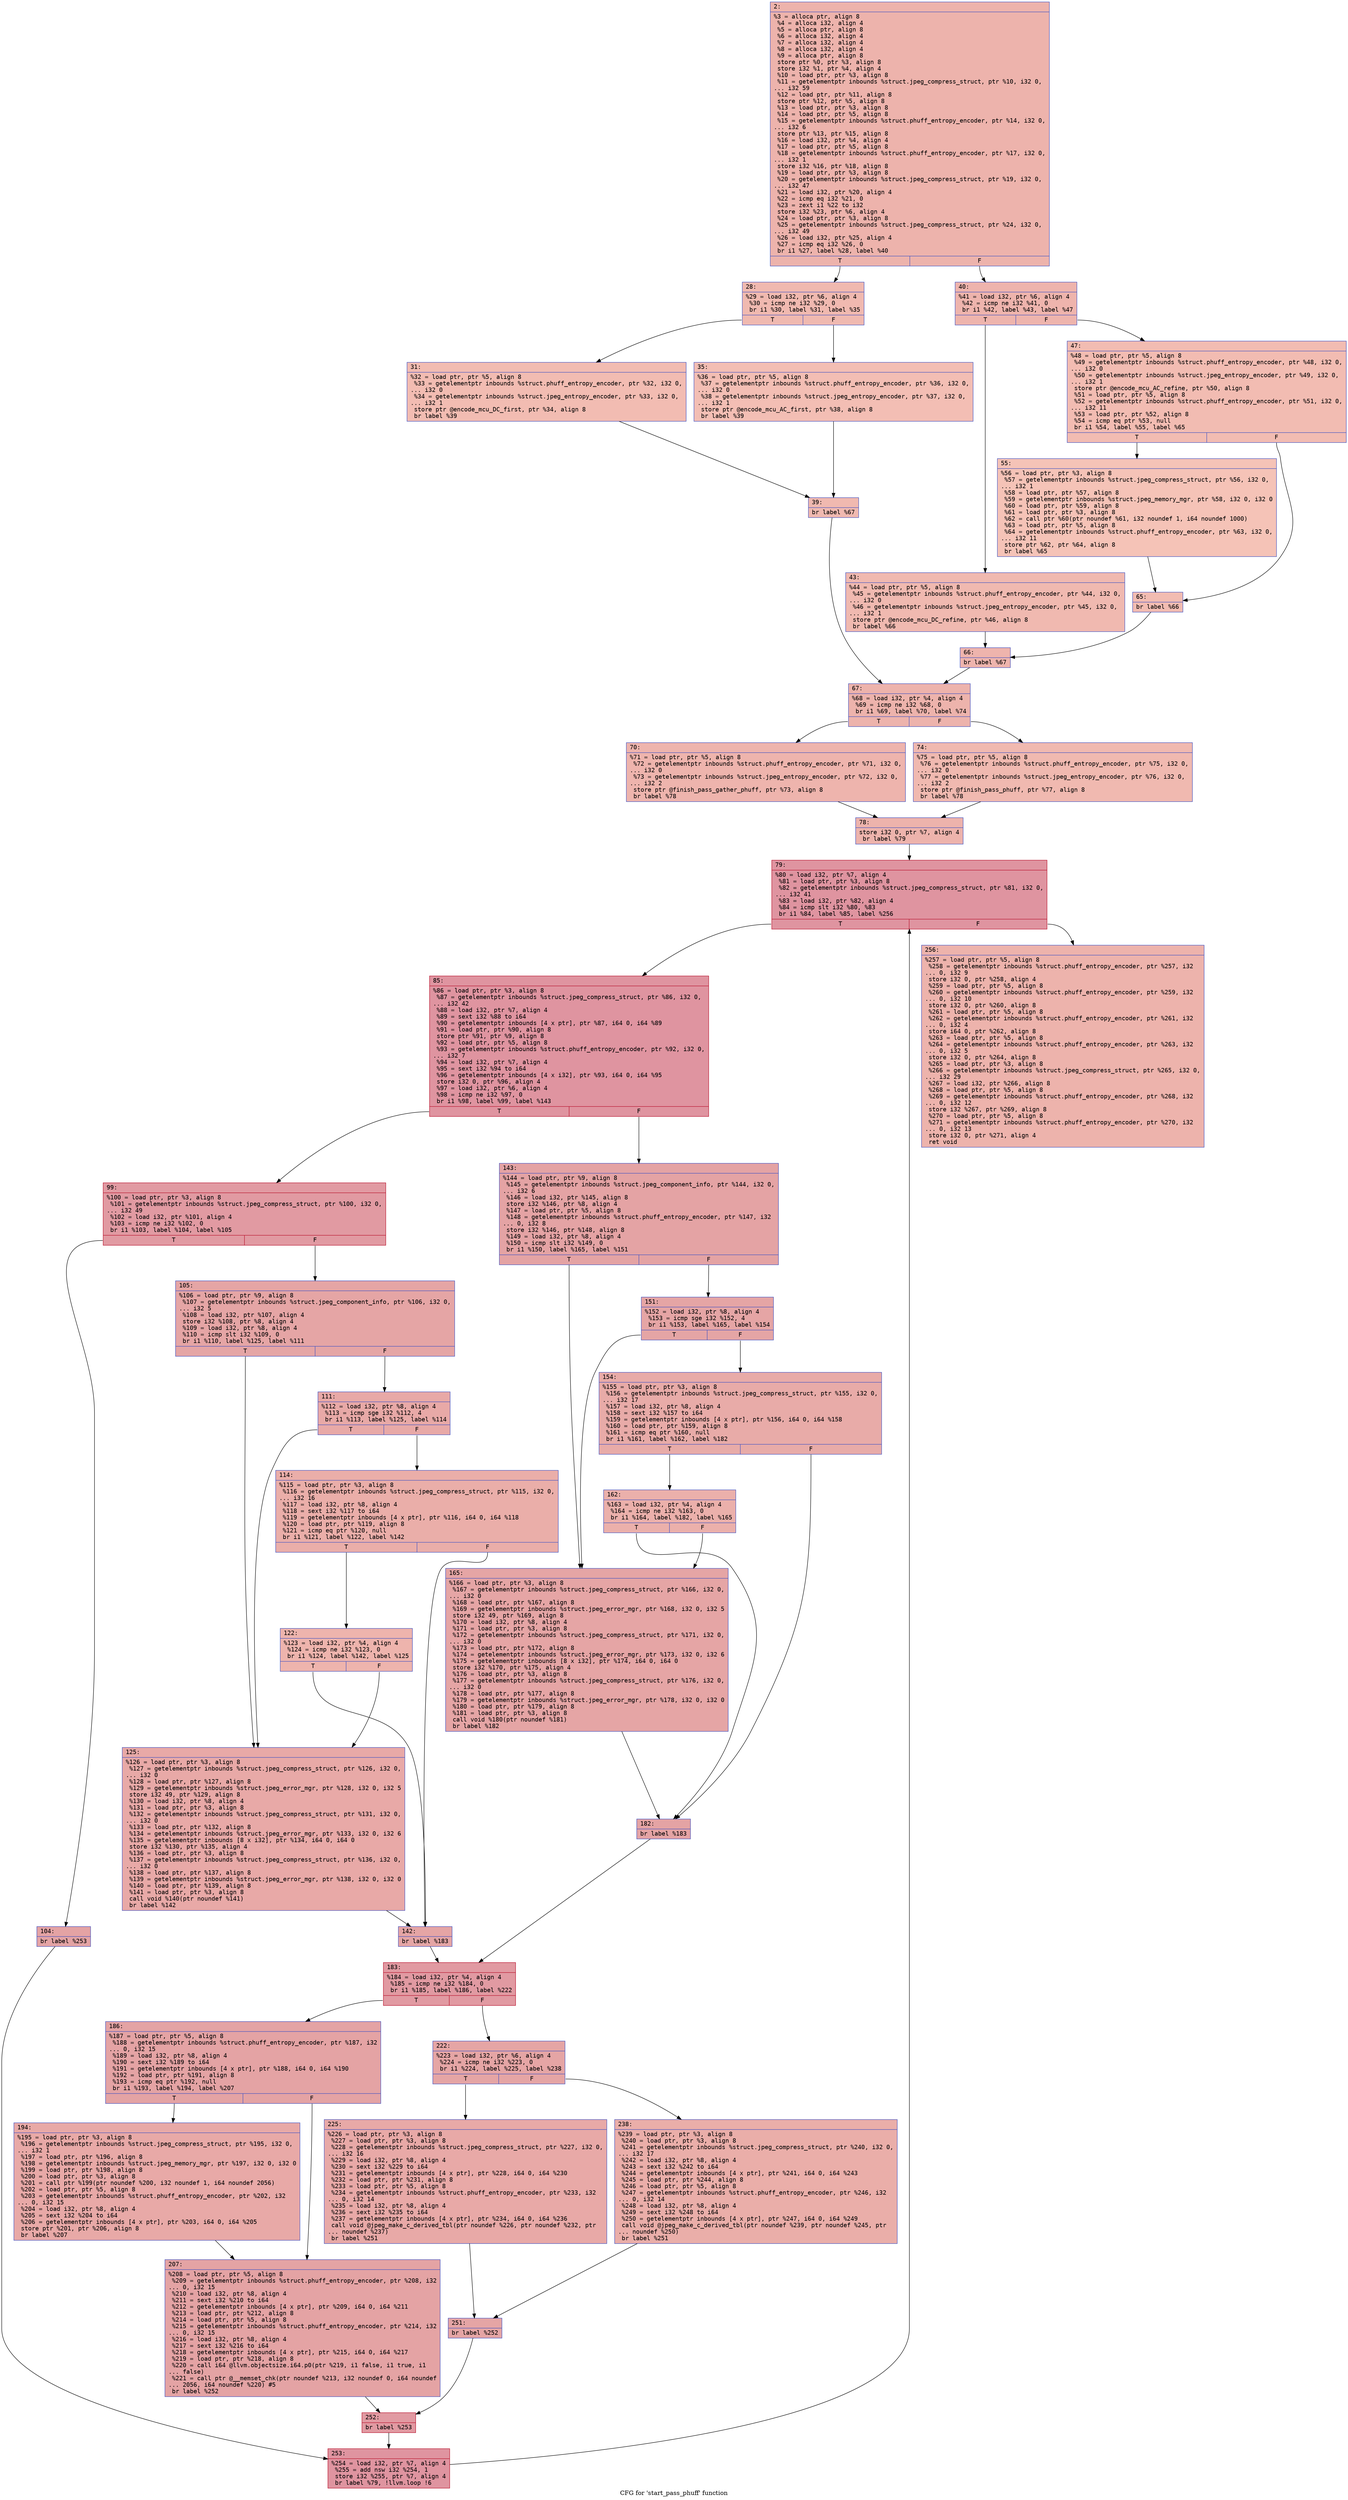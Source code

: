 digraph "CFG for 'start_pass_phuff' function" {
	label="CFG for 'start_pass_phuff' function";

	Node0x600002c1e260 [shape=record,color="#3d50c3ff", style=filled, fillcolor="#d6524470" fontname="Courier",label="{2:\l|  %3 = alloca ptr, align 8\l  %4 = alloca i32, align 4\l  %5 = alloca ptr, align 8\l  %6 = alloca i32, align 4\l  %7 = alloca i32, align 4\l  %8 = alloca i32, align 4\l  %9 = alloca ptr, align 8\l  store ptr %0, ptr %3, align 8\l  store i32 %1, ptr %4, align 4\l  %10 = load ptr, ptr %3, align 8\l  %11 = getelementptr inbounds %struct.jpeg_compress_struct, ptr %10, i32 0,\l... i32 59\l  %12 = load ptr, ptr %11, align 8\l  store ptr %12, ptr %5, align 8\l  %13 = load ptr, ptr %3, align 8\l  %14 = load ptr, ptr %5, align 8\l  %15 = getelementptr inbounds %struct.phuff_entropy_encoder, ptr %14, i32 0,\l... i32 6\l  store ptr %13, ptr %15, align 8\l  %16 = load i32, ptr %4, align 4\l  %17 = load ptr, ptr %5, align 8\l  %18 = getelementptr inbounds %struct.phuff_entropy_encoder, ptr %17, i32 0,\l... i32 1\l  store i32 %16, ptr %18, align 8\l  %19 = load ptr, ptr %3, align 8\l  %20 = getelementptr inbounds %struct.jpeg_compress_struct, ptr %19, i32 0,\l... i32 47\l  %21 = load i32, ptr %20, align 4\l  %22 = icmp eq i32 %21, 0\l  %23 = zext i1 %22 to i32\l  store i32 %23, ptr %6, align 4\l  %24 = load ptr, ptr %3, align 8\l  %25 = getelementptr inbounds %struct.jpeg_compress_struct, ptr %24, i32 0,\l... i32 49\l  %26 = load i32, ptr %25, align 4\l  %27 = icmp eq i32 %26, 0\l  br i1 %27, label %28, label %40\l|{<s0>T|<s1>F}}"];
	Node0x600002c1e260:s0 -> Node0x600002c1e2b0[tooltip="2 -> 28\nProbability 37.50%" ];
	Node0x600002c1e260:s1 -> Node0x600002c1e3f0[tooltip="2 -> 40\nProbability 62.50%" ];
	Node0x600002c1e2b0 [shape=record,color="#3d50c3ff", style=filled, fillcolor="#de614d70" fontname="Courier",label="{28:\l|  %29 = load i32, ptr %6, align 4\l  %30 = icmp ne i32 %29, 0\l  br i1 %30, label %31, label %35\l|{<s0>T|<s1>F}}"];
	Node0x600002c1e2b0:s0 -> Node0x600002c1e300[tooltip="28 -> 31\nProbability 62.50%" ];
	Node0x600002c1e2b0:s1 -> Node0x600002c1e350[tooltip="28 -> 35\nProbability 37.50%" ];
	Node0x600002c1e300 [shape=record,color="#3d50c3ff", style=filled, fillcolor="#e1675170" fontname="Courier",label="{31:\l|  %32 = load ptr, ptr %5, align 8\l  %33 = getelementptr inbounds %struct.phuff_entropy_encoder, ptr %32, i32 0,\l... i32 0\l  %34 = getelementptr inbounds %struct.jpeg_entropy_encoder, ptr %33, i32 0,\l... i32 1\l  store ptr @encode_mcu_DC_first, ptr %34, align 8\l  br label %39\l}"];
	Node0x600002c1e300 -> Node0x600002c1e3a0[tooltip="31 -> 39\nProbability 100.00%" ];
	Node0x600002c1e350 [shape=record,color="#3d50c3ff", style=filled, fillcolor="#e36c5570" fontname="Courier",label="{35:\l|  %36 = load ptr, ptr %5, align 8\l  %37 = getelementptr inbounds %struct.phuff_entropy_encoder, ptr %36, i32 0,\l... i32 0\l  %38 = getelementptr inbounds %struct.jpeg_entropy_encoder, ptr %37, i32 0,\l... i32 1\l  store ptr @encode_mcu_AC_first, ptr %38, align 8\l  br label %39\l}"];
	Node0x600002c1e350 -> Node0x600002c1e3a0[tooltip="35 -> 39\nProbability 100.00%" ];
	Node0x600002c1e3a0 [shape=record,color="#3d50c3ff", style=filled, fillcolor="#de614d70" fontname="Courier",label="{39:\l|  br label %67\l}"];
	Node0x600002c1e3a0 -> Node0x600002c1e5d0[tooltip="39 -> 67\nProbability 100.00%" ];
	Node0x600002c1e3f0 [shape=record,color="#3d50c3ff", style=filled, fillcolor="#d8564670" fontname="Courier",label="{40:\l|  %41 = load i32, ptr %6, align 4\l  %42 = icmp ne i32 %41, 0\l  br i1 %42, label %43, label %47\l|{<s0>T|<s1>F}}"];
	Node0x600002c1e3f0:s0 -> Node0x600002c1e440[tooltip="40 -> 43\nProbability 62.50%" ];
	Node0x600002c1e3f0:s1 -> Node0x600002c1e490[tooltip="40 -> 47\nProbability 37.50%" ];
	Node0x600002c1e440 [shape=record,color="#3d50c3ff", style=filled, fillcolor="#de614d70" fontname="Courier",label="{43:\l|  %44 = load ptr, ptr %5, align 8\l  %45 = getelementptr inbounds %struct.phuff_entropy_encoder, ptr %44, i32 0,\l... i32 0\l  %46 = getelementptr inbounds %struct.jpeg_entropy_encoder, ptr %45, i32 0,\l... i32 1\l  store ptr @encode_mcu_DC_refine, ptr %46, align 8\l  br label %66\l}"];
	Node0x600002c1e440 -> Node0x600002c1e580[tooltip="43 -> 66\nProbability 100.00%" ];
	Node0x600002c1e490 [shape=record,color="#3d50c3ff", style=filled, fillcolor="#e1675170" fontname="Courier",label="{47:\l|  %48 = load ptr, ptr %5, align 8\l  %49 = getelementptr inbounds %struct.phuff_entropy_encoder, ptr %48, i32 0,\l... i32 0\l  %50 = getelementptr inbounds %struct.jpeg_entropy_encoder, ptr %49, i32 0,\l... i32 1\l  store ptr @encode_mcu_AC_refine, ptr %50, align 8\l  %51 = load ptr, ptr %5, align 8\l  %52 = getelementptr inbounds %struct.phuff_entropy_encoder, ptr %51, i32 0,\l... i32 11\l  %53 = load ptr, ptr %52, align 8\l  %54 = icmp eq ptr %53, null\l  br i1 %54, label %55, label %65\l|{<s0>T|<s1>F}}"];
	Node0x600002c1e490:s0 -> Node0x600002c1e4e0[tooltip="47 -> 55\nProbability 37.50%" ];
	Node0x600002c1e490:s1 -> Node0x600002c1e530[tooltip="47 -> 65\nProbability 62.50%" ];
	Node0x600002c1e4e0 [shape=record,color="#3d50c3ff", style=filled, fillcolor="#e8765c70" fontname="Courier",label="{55:\l|  %56 = load ptr, ptr %3, align 8\l  %57 = getelementptr inbounds %struct.jpeg_compress_struct, ptr %56, i32 0,\l... i32 1\l  %58 = load ptr, ptr %57, align 8\l  %59 = getelementptr inbounds %struct.jpeg_memory_mgr, ptr %58, i32 0, i32 0\l  %60 = load ptr, ptr %59, align 8\l  %61 = load ptr, ptr %3, align 8\l  %62 = call ptr %60(ptr noundef %61, i32 noundef 1, i64 noundef 1000)\l  %63 = load ptr, ptr %5, align 8\l  %64 = getelementptr inbounds %struct.phuff_entropy_encoder, ptr %63, i32 0,\l... i32 11\l  store ptr %62, ptr %64, align 8\l  br label %65\l}"];
	Node0x600002c1e4e0 -> Node0x600002c1e530[tooltip="55 -> 65\nProbability 100.00%" ];
	Node0x600002c1e530 [shape=record,color="#3d50c3ff", style=filled, fillcolor="#e1675170" fontname="Courier",label="{65:\l|  br label %66\l}"];
	Node0x600002c1e530 -> Node0x600002c1e580[tooltip="65 -> 66\nProbability 100.00%" ];
	Node0x600002c1e580 [shape=record,color="#3d50c3ff", style=filled, fillcolor="#d8564670" fontname="Courier",label="{66:\l|  br label %67\l}"];
	Node0x600002c1e580 -> Node0x600002c1e5d0[tooltip="66 -> 67\nProbability 100.00%" ];
	Node0x600002c1e5d0 [shape=record,color="#3d50c3ff", style=filled, fillcolor="#d6524470" fontname="Courier",label="{67:\l|  %68 = load i32, ptr %4, align 4\l  %69 = icmp ne i32 %68, 0\l  br i1 %69, label %70, label %74\l|{<s0>T|<s1>F}}"];
	Node0x600002c1e5d0:s0 -> Node0x600002c1e620[tooltip="67 -> 70\nProbability 62.50%" ];
	Node0x600002c1e5d0:s1 -> Node0x600002c1e670[tooltip="67 -> 74\nProbability 37.50%" ];
	Node0x600002c1e620 [shape=record,color="#3d50c3ff", style=filled, fillcolor="#d8564670" fontname="Courier",label="{70:\l|  %71 = load ptr, ptr %5, align 8\l  %72 = getelementptr inbounds %struct.phuff_entropy_encoder, ptr %71, i32 0,\l... i32 0\l  %73 = getelementptr inbounds %struct.jpeg_entropy_encoder, ptr %72, i32 0,\l... i32 2\l  store ptr @finish_pass_gather_phuff, ptr %73, align 8\l  br label %78\l}"];
	Node0x600002c1e620 -> Node0x600002c1e6c0[tooltip="70 -> 78\nProbability 100.00%" ];
	Node0x600002c1e670 [shape=record,color="#3d50c3ff", style=filled, fillcolor="#de614d70" fontname="Courier",label="{74:\l|  %75 = load ptr, ptr %5, align 8\l  %76 = getelementptr inbounds %struct.phuff_entropy_encoder, ptr %75, i32 0,\l... i32 0\l  %77 = getelementptr inbounds %struct.jpeg_entropy_encoder, ptr %76, i32 0,\l... i32 2\l  store ptr @finish_pass_phuff, ptr %77, align 8\l  br label %78\l}"];
	Node0x600002c1e670 -> Node0x600002c1e6c0[tooltip="74 -> 78\nProbability 100.00%" ];
	Node0x600002c1e6c0 [shape=record,color="#3d50c3ff", style=filled, fillcolor="#d6524470" fontname="Courier",label="{78:\l|  store i32 0, ptr %7, align 4\l  br label %79\l}"];
	Node0x600002c1e6c0 -> Node0x600002c1e710[tooltip="78 -> 79\nProbability 100.00%" ];
	Node0x600002c1e710 [shape=record,color="#b70d28ff", style=filled, fillcolor="#b70d2870" fontname="Courier",label="{79:\l|  %80 = load i32, ptr %7, align 4\l  %81 = load ptr, ptr %3, align 8\l  %82 = getelementptr inbounds %struct.jpeg_compress_struct, ptr %81, i32 0,\l... i32 41\l  %83 = load i32, ptr %82, align 4\l  %84 = icmp slt i32 %80, %83\l  br i1 %84, label %85, label %256\l|{<s0>T|<s1>F}}"];
	Node0x600002c1e710:s0 -> Node0x600002c1e760[tooltip="79 -> 85\nProbability 96.88%" ];
	Node0x600002c1e710:s1 -> Node0x600002c1ef30[tooltip="79 -> 256\nProbability 3.12%" ];
	Node0x600002c1e760 [shape=record,color="#b70d28ff", style=filled, fillcolor="#b70d2870" fontname="Courier",label="{85:\l|  %86 = load ptr, ptr %3, align 8\l  %87 = getelementptr inbounds %struct.jpeg_compress_struct, ptr %86, i32 0,\l... i32 42\l  %88 = load i32, ptr %7, align 4\l  %89 = sext i32 %88 to i64\l  %90 = getelementptr inbounds [4 x ptr], ptr %87, i64 0, i64 %89\l  %91 = load ptr, ptr %90, align 8\l  store ptr %91, ptr %9, align 8\l  %92 = load ptr, ptr %5, align 8\l  %93 = getelementptr inbounds %struct.phuff_entropy_encoder, ptr %92, i32 0,\l... i32 7\l  %94 = load i32, ptr %7, align 4\l  %95 = sext i32 %94 to i64\l  %96 = getelementptr inbounds [4 x i32], ptr %93, i64 0, i64 %95\l  store i32 0, ptr %96, align 4\l  %97 = load i32, ptr %6, align 4\l  %98 = icmp ne i32 %97, 0\l  br i1 %98, label %99, label %143\l|{<s0>T|<s1>F}}"];
	Node0x600002c1e760:s0 -> Node0x600002c1e7b0[tooltip="85 -> 99\nProbability 62.50%" ];
	Node0x600002c1e760:s1 -> Node0x600002c1ea30[tooltip="85 -> 143\nProbability 37.50%" ];
	Node0x600002c1e7b0 [shape=record,color="#b70d28ff", style=filled, fillcolor="#bb1b2c70" fontname="Courier",label="{99:\l|  %100 = load ptr, ptr %3, align 8\l  %101 = getelementptr inbounds %struct.jpeg_compress_struct, ptr %100, i32 0,\l... i32 49\l  %102 = load i32, ptr %101, align 4\l  %103 = icmp ne i32 %102, 0\l  br i1 %103, label %104, label %105\l|{<s0>T|<s1>F}}"];
	Node0x600002c1e7b0:s0 -> Node0x600002c1e800[tooltip="99 -> 104\nProbability 62.50%" ];
	Node0x600002c1e7b0:s1 -> Node0x600002c1e850[tooltip="99 -> 105\nProbability 37.50%" ];
	Node0x600002c1e800 [shape=record,color="#3d50c3ff", style=filled, fillcolor="#c32e3170" fontname="Courier",label="{104:\l|  br label %253\l}"];
	Node0x600002c1e800 -> Node0x600002c1eee0[tooltip="104 -> 253\nProbability 100.00%" ];
	Node0x600002c1e850 [shape=record,color="#3d50c3ff", style=filled, fillcolor="#c5333470" fontname="Courier",label="{105:\l|  %106 = load ptr, ptr %9, align 8\l  %107 = getelementptr inbounds %struct.jpeg_component_info, ptr %106, i32 0,\l... i32 5\l  %108 = load i32, ptr %107, align 4\l  store i32 %108, ptr %8, align 4\l  %109 = load i32, ptr %8, align 4\l  %110 = icmp slt i32 %109, 0\l  br i1 %110, label %125, label %111\l|{<s0>T|<s1>F}}"];
	Node0x600002c1e850:s0 -> Node0x600002c1e990[tooltip="105 -> 125\nProbability 37.50%" ];
	Node0x600002c1e850:s1 -> Node0x600002c1e8a0[tooltip="105 -> 111\nProbability 62.50%" ];
	Node0x600002c1e8a0 [shape=record,color="#3d50c3ff", style=filled, fillcolor="#ca3b3770" fontname="Courier",label="{111:\l|  %112 = load i32, ptr %8, align 4\l  %113 = icmp sge i32 %112, 4\l  br i1 %113, label %125, label %114\l|{<s0>T|<s1>F}}"];
	Node0x600002c1e8a0:s0 -> Node0x600002c1e990[tooltip="111 -> 125\nProbability 50.00%" ];
	Node0x600002c1e8a0:s1 -> Node0x600002c1e8f0[tooltip="111 -> 114\nProbability 50.00%" ];
	Node0x600002c1e8f0 [shape=record,color="#3d50c3ff", style=filled, fillcolor="#d0473d70" fontname="Courier",label="{114:\l|  %115 = load ptr, ptr %3, align 8\l  %116 = getelementptr inbounds %struct.jpeg_compress_struct, ptr %115, i32 0,\l... i32 16\l  %117 = load i32, ptr %8, align 4\l  %118 = sext i32 %117 to i64\l  %119 = getelementptr inbounds [4 x ptr], ptr %116, i64 0, i64 %118\l  %120 = load ptr, ptr %119, align 8\l  %121 = icmp eq ptr %120, null\l  br i1 %121, label %122, label %142\l|{<s0>T|<s1>F}}"];
	Node0x600002c1e8f0:s0 -> Node0x600002c1e940[tooltip="114 -> 122\nProbability 37.50%" ];
	Node0x600002c1e8f0:s1 -> Node0x600002c1e9e0[tooltip="114 -> 142\nProbability 62.50%" ];
	Node0x600002c1e940 [shape=record,color="#3d50c3ff", style=filled, fillcolor="#d8564670" fontname="Courier",label="{122:\l|  %123 = load i32, ptr %4, align 4\l  %124 = icmp ne i32 %123, 0\l  br i1 %124, label %142, label %125\l|{<s0>T|<s1>F}}"];
	Node0x600002c1e940:s0 -> Node0x600002c1e9e0[tooltip="122 -> 142\nProbability 62.50%" ];
	Node0x600002c1e940:s1 -> Node0x600002c1e990[tooltip="122 -> 125\nProbability 37.50%" ];
	Node0x600002c1e990 [shape=record,color="#3d50c3ff", style=filled, fillcolor="#ca3b3770" fontname="Courier",label="{125:\l|  %126 = load ptr, ptr %3, align 8\l  %127 = getelementptr inbounds %struct.jpeg_compress_struct, ptr %126, i32 0,\l... i32 0\l  %128 = load ptr, ptr %127, align 8\l  %129 = getelementptr inbounds %struct.jpeg_error_mgr, ptr %128, i32 0, i32 5\l  store i32 49, ptr %129, align 8\l  %130 = load i32, ptr %8, align 4\l  %131 = load ptr, ptr %3, align 8\l  %132 = getelementptr inbounds %struct.jpeg_compress_struct, ptr %131, i32 0,\l... i32 0\l  %133 = load ptr, ptr %132, align 8\l  %134 = getelementptr inbounds %struct.jpeg_error_mgr, ptr %133, i32 0, i32 6\l  %135 = getelementptr inbounds [8 x i32], ptr %134, i64 0, i64 0\l  store i32 %130, ptr %135, align 4\l  %136 = load ptr, ptr %3, align 8\l  %137 = getelementptr inbounds %struct.jpeg_compress_struct, ptr %136, i32 0,\l... i32 0\l  %138 = load ptr, ptr %137, align 8\l  %139 = getelementptr inbounds %struct.jpeg_error_mgr, ptr %138, i32 0, i32 0\l  %140 = load ptr, ptr %139, align 8\l  %141 = load ptr, ptr %3, align 8\l  call void %140(ptr noundef %141)\l  br label %142\l}"];
	Node0x600002c1e990 -> Node0x600002c1e9e0[tooltip="125 -> 142\nProbability 100.00%" ];
	Node0x600002c1e9e0 [shape=record,color="#3d50c3ff", style=filled, fillcolor="#c5333470" fontname="Courier",label="{142:\l|  br label %183\l}"];
	Node0x600002c1e9e0 -> Node0x600002c1ec10[tooltip="142 -> 183\nProbability 100.00%" ];
	Node0x600002c1ea30 [shape=record,color="#3d50c3ff", style=filled, fillcolor="#c32e3170" fontname="Courier",label="{143:\l|  %144 = load ptr, ptr %9, align 8\l  %145 = getelementptr inbounds %struct.jpeg_component_info, ptr %144, i32 0,\l... i32 6\l  %146 = load i32, ptr %145, align 8\l  store i32 %146, ptr %8, align 4\l  %147 = load ptr, ptr %5, align 8\l  %148 = getelementptr inbounds %struct.phuff_entropy_encoder, ptr %147, i32\l... 0, i32 8\l  store i32 %146, ptr %148, align 8\l  %149 = load i32, ptr %8, align 4\l  %150 = icmp slt i32 %149, 0\l  br i1 %150, label %165, label %151\l|{<s0>T|<s1>F}}"];
	Node0x600002c1ea30:s0 -> Node0x600002c1eb70[tooltip="143 -> 165\nProbability 37.50%" ];
	Node0x600002c1ea30:s1 -> Node0x600002c1ea80[tooltip="143 -> 151\nProbability 62.50%" ];
	Node0x600002c1ea80 [shape=record,color="#3d50c3ff", style=filled, fillcolor="#c5333470" fontname="Courier",label="{151:\l|  %152 = load i32, ptr %8, align 4\l  %153 = icmp sge i32 %152, 4\l  br i1 %153, label %165, label %154\l|{<s0>T|<s1>F}}"];
	Node0x600002c1ea80:s0 -> Node0x600002c1eb70[tooltip="151 -> 165\nProbability 50.00%" ];
	Node0x600002c1ea80:s1 -> Node0x600002c1ead0[tooltip="151 -> 154\nProbability 50.00%" ];
	Node0x600002c1ead0 [shape=record,color="#3d50c3ff", style=filled, fillcolor="#cc403a70" fontname="Courier",label="{154:\l|  %155 = load ptr, ptr %3, align 8\l  %156 = getelementptr inbounds %struct.jpeg_compress_struct, ptr %155, i32 0,\l... i32 17\l  %157 = load i32, ptr %8, align 4\l  %158 = sext i32 %157 to i64\l  %159 = getelementptr inbounds [4 x ptr], ptr %156, i64 0, i64 %158\l  %160 = load ptr, ptr %159, align 8\l  %161 = icmp eq ptr %160, null\l  br i1 %161, label %162, label %182\l|{<s0>T|<s1>F}}"];
	Node0x600002c1ead0:s0 -> Node0x600002c1eb20[tooltip="154 -> 162\nProbability 37.50%" ];
	Node0x600002c1ead0:s1 -> Node0x600002c1ebc0[tooltip="154 -> 182\nProbability 62.50%" ];
	Node0x600002c1eb20 [shape=record,color="#3d50c3ff", style=filled, fillcolor="#d24b4070" fontname="Courier",label="{162:\l|  %163 = load i32, ptr %4, align 4\l  %164 = icmp ne i32 %163, 0\l  br i1 %164, label %182, label %165\l|{<s0>T|<s1>F}}"];
	Node0x600002c1eb20:s0 -> Node0x600002c1ebc0[tooltip="162 -> 182\nProbability 62.50%" ];
	Node0x600002c1eb20:s1 -> Node0x600002c1eb70[tooltip="162 -> 165\nProbability 37.50%" ];
	Node0x600002c1eb70 [shape=record,color="#3d50c3ff", style=filled, fillcolor="#c5333470" fontname="Courier",label="{165:\l|  %166 = load ptr, ptr %3, align 8\l  %167 = getelementptr inbounds %struct.jpeg_compress_struct, ptr %166, i32 0,\l... i32 0\l  %168 = load ptr, ptr %167, align 8\l  %169 = getelementptr inbounds %struct.jpeg_error_mgr, ptr %168, i32 0, i32 5\l  store i32 49, ptr %169, align 8\l  %170 = load i32, ptr %8, align 4\l  %171 = load ptr, ptr %3, align 8\l  %172 = getelementptr inbounds %struct.jpeg_compress_struct, ptr %171, i32 0,\l... i32 0\l  %173 = load ptr, ptr %172, align 8\l  %174 = getelementptr inbounds %struct.jpeg_error_mgr, ptr %173, i32 0, i32 6\l  %175 = getelementptr inbounds [8 x i32], ptr %174, i64 0, i64 0\l  store i32 %170, ptr %175, align 4\l  %176 = load ptr, ptr %3, align 8\l  %177 = getelementptr inbounds %struct.jpeg_compress_struct, ptr %176, i32 0,\l... i32 0\l  %178 = load ptr, ptr %177, align 8\l  %179 = getelementptr inbounds %struct.jpeg_error_mgr, ptr %178, i32 0, i32 0\l  %180 = load ptr, ptr %179, align 8\l  %181 = load ptr, ptr %3, align 8\l  call void %180(ptr noundef %181)\l  br label %182\l}"];
	Node0x600002c1eb70 -> Node0x600002c1ebc0[tooltip="165 -> 182\nProbability 100.00%" ];
	Node0x600002c1ebc0 [shape=record,color="#3d50c3ff", style=filled, fillcolor="#c32e3170" fontname="Courier",label="{182:\l|  br label %183\l}"];
	Node0x600002c1ebc0 -> Node0x600002c1ec10[tooltip="182 -> 183\nProbability 100.00%" ];
	Node0x600002c1ec10 [shape=record,color="#b70d28ff", style=filled, fillcolor="#bb1b2c70" fontname="Courier",label="{183:\l|  %184 = load i32, ptr %4, align 4\l  %185 = icmp ne i32 %184, 0\l  br i1 %185, label %186, label %222\l|{<s0>T|<s1>F}}"];
	Node0x600002c1ec10:s0 -> Node0x600002c1ec60[tooltip="183 -> 186\nProbability 62.50%" ];
	Node0x600002c1ec10:s1 -> Node0x600002c1ed50[tooltip="183 -> 222\nProbability 37.50%" ];
	Node0x600002c1ec60 [shape=record,color="#3d50c3ff", style=filled, fillcolor="#c32e3170" fontname="Courier",label="{186:\l|  %187 = load ptr, ptr %5, align 8\l  %188 = getelementptr inbounds %struct.phuff_entropy_encoder, ptr %187, i32\l... 0, i32 15\l  %189 = load i32, ptr %8, align 4\l  %190 = sext i32 %189 to i64\l  %191 = getelementptr inbounds [4 x ptr], ptr %188, i64 0, i64 %190\l  %192 = load ptr, ptr %191, align 8\l  %193 = icmp eq ptr %192, null\l  br i1 %193, label %194, label %207\l|{<s0>T|<s1>F}}"];
	Node0x600002c1ec60:s0 -> Node0x600002c1ecb0[tooltip="186 -> 194\nProbability 37.50%" ];
	Node0x600002c1ec60:s1 -> Node0x600002c1ed00[tooltip="186 -> 207\nProbability 62.50%" ];
	Node0x600002c1ecb0 [shape=record,color="#3d50c3ff", style=filled, fillcolor="#ca3b3770" fontname="Courier",label="{194:\l|  %195 = load ptr, ptr %3, align 8\l  %196 = getelementptr inbounds %struct.jpeg_compress_struct, ptr %195, i32 0,\l... i32 1\l  %197 = load ptr, ptr %196, align 8\l  %198 = getelementptr inbounds %struct.jpeg_memory_mgr, ptr %197, i32 0, i32 0\l  %199 = load ptr, ptr %198, align 8\l  %200 = load ptr, ptr %3, align 8\l  %201 = call ptr %199(ptr noundef %200, i32 noundef 1, i64 noundef 2056)\l  %202 = load ptr, ptr %5, align 8\l  %203 = getelementptr inbounds %struct.phuff_entropy_encoder, ptr %202, i32\l... 0, i32 15\l  %204 = load i32, ptr %8, align 4\l  %205 = sext i32 %204 to i64\l  %206 = getelementptr inbounds [4 x ptr], ptr %203, i64 0, i64 %205\l  store ptr %201, ptr %206, align 8\l  br label %207\l}"];
	Node0x600002c1ecb0 -> Node0x600002c1ed00[tooltip="194 -> 207\nProbability 100.00%" ];
	Node0x600002c1ed00 [shape=record,color="#3d50c3ff", style=filled, fillcolor="#c32e3170" fontname="Courier",label="{207:\l|  %208 = load ptr, ptr %5, align 8\l  %209 = getelementptr inbounds %struct.phuff_entropy_encoder, ptr %208, i32\l... 0, i32 15\l  %210 = load i32, ptr %8, align 4\l  %211 = sext i32 %210 to i64\l  %212 = getelementptr inbounds [4 x ptr], ptr %209, i64 0, i64 %211\l  %213 = load ptr, ptr %212, align 8\l  %214 = load ptr, ptr %5, align 8\l  %215 = getelementptr inbounds %struct.phuff_entropy_encoder, ptr %214, i32\l... 0, i32 15\l  %216 = load i32, ptr %8, align 4\l  %217 = sext i32 %216 to i64\l  %218 = getelementptr inbounds [4 x ptr], ptr %215, i64 0, i64 %217\l  %219 = load ptr, ptr %218, align 8\l  %220 = call i64 @llvm.objectsize.i64.p0(ptr %219, i1 false, i1 true, i1\l... false)\l  %221 = call ptr @__memset_chk(ptr noundef %213, i32 noundef 0, i64 noundef\l... 2056, i64 noundef %220) #5\l  br label %252\l}"];
	Node0x600002c1ed00 -> Node0x600002c1ee90[tooltip="207 -> 252\nProbability 100.00%" ];
	Node0x600002c1ed50 [shape=record,color="#3d50c3ff", style=filled, fillcolor="#c5333470" fontname="Courier",label="{222:\l|  %223 = load i32, ptr %6, align 4\l  %224 = icmp ne i32 %223, 0\l  br i1 %224, label %225, label %238\l|{<s0>T|<s1>F}}"];
	Node0x600002c1ed50:s0 -> Node0x600002c1eda0[tooltip="222 -> 225\nProbability 62.50%" ];
	Node0x600002c1ed50:s1 -> Node0x600002c1edf0[tooltip="222 -> 238\nProbability 37.50%" ];
	Node0x600002c1eda0 [shape=record,color="#3d50c3ff", style=filled, fillcolor="#ca3b3770" fontname="Courier",label="{225:\l|  %226 = load ptr, ptr %3, align 8\l  %227 = load ptr, ptr %3, align 8\l  %228 = getelementptr inbounds %struct.jpeg_compress_struct, ptr %227, i32 0,\l... i32 16\l  %229 = load i32, ptr %8, align 4\l  %230 = sext i32 %229 to i64\l  %231 = getelementptr inbounds [4 x ptr], ptr %228, i64 0, i64 %230\l  %232 = load ptr, ptr %231, align 8\l  %233 = load ptr, ptr %5, align 8\l  %234 = getelementptr inbounds %struct.phuff_entropy_encoder, ptr %233, i32\l... 0, i32 14\l  %235 = load i32, ptr %8, align 4\l  %236 = sext i32 %235 to i64\l  %237 = getelementptr inbounds [4 x ptr], ptr %234, i64 0, i64 %236\l  call void @jpeg_make_c_derived_tbl(ptr noundef %226, ptr noundef %232, ptr\l... noundef %237)\l  br label %251\l}"];
	Node0x600002c1eda0 -> Node0x600002c1ee40[tooltip="225 -> 251\nProbability 100.00%" ];
	Node0x600002c1edf0 [shape=record,color="#3d50c3ff", style=filled, fillcolor="#d0473d70" fontname="Courier",label="{238:\l|  %239 = load ptr, ptr %3, align 8\l  %240 = load ptr, ptr %3, align 8\l  %241 = getelementptr inbounds %struct.jpeg_compress_struct, ptr %240, i32 0,\l... i32 17\l  %242 = load i32, ptr %8, align 4\l  %243 = sext i32 %242 to i64\l  %244 = getelementptr inbounds [4 x ptr], ptr %241, i64 0, i64 %243\l  %245 = load ptr, ptr %244, align 8\l  %246 = load ptr, ptr %5, align 8\l  %247 = getelementptr inbounds %struct.phuff_entropy_encoder, ptr %246, i32\l... 0, i32 14\l  %248 = load i32, ptr %8, align 4\l  %249 = sext i32 %248 to i64\l  %250 = getelementptr inbounds [4 x ptr], ptr %247, i64 0, i64 %249\l  call void @jpeg_make_c_derived_tbl(ptr noundef %239, ptr noundef %245, ptr\l... noundef %250)\l  br label %251\l}"];
	Node0x600002c1edf0 -> Node0x600002c1ee40[tooltip="238 -> 251\nProbability 100.00%" ];
	Node0x600002c1ee40 [shape=record,color="#3d50c3ff", style=filled, fillcolor="#c5333470" fontname="Courier",label="{251:\l|  br label %252\l}"];
	Node0x600002c1ee40 -> Node0x600002c1ee90[tooltip="251 -> 252\nProbability 100.00%" ];
	Node0x600002c1ee90 [shape=record,color="#b70d28ff", style=filled, fillcolor="#bb1b2c70" fontname="Courier",label="{252:\l|  br label %253\l}"];
	Node0x600002c1ee90 -> Node0x600002c1eee0[tooltip="252 -> 253\nProbability 100.00%" ];
	Node0x600002c1eee0 [shape=record,color="#b70d28ff", style=filled, fillcolor="#b70d2870" fontname="Courier",label="{253:\l|  %254 = load i32, ptr %7, align 4\l  %255 = add nsw i32 %254, 1\l  store i32 %255, ptr %7, align 4\l  br label %79, !llvm.loop !6\l}"];
	Node0x600002c1eee0 -> Node0x600002c1e710[tooltip="253 -> 79\nProbability 100.00%" ];
	Node0x600002c1ef30 [shape=record,color="#3d50c3ff", style=filled, fillcolor="#d6524470" fontname="Courier",label="{256:\l|  %257 = load ptr, ptr %5, align 8\l  %258 = getelementptr inbounds %struct.phuff_entropy_encoder, ptr %257, i32\l... 0, i32 9\l  store i32 0, ptr %258, align 4\l  %259 = load ptr, ptr %5, align 8\l  %260 = getelementptr inbounds %struct.phuff_entropy_encoder, ptr %259, i32\l... 0, i32 10\l  store i32 0, ptr %260, align 8\l  %261 = load ptr, ptr %5, align 8\l  %262 = getelementptr inbounds %struct.phuff_entropy_encoder, ptr %261, i32\l... 0, i32 4\l  store i64 0, ptr %262, align 8\l  %263 = load ptr, ptr %5, align 8\l  %264 = getelementptr inbounds %struct.phuff_entropy_encoder, ptr %263, i32\l... 0, i32 5\l  store i32 0, ptr %264, align 8\l  %265 = load ptr, ptr %3, align 8\l  %266 = getelementptr inbounds %struct.jpeg_compress_struct, ptr %265, i32 0,\l... i32 29\l  %267 = load i32, ptr %266, align 8\l  %268 = load ptr, ptr %5, align 8\l  %269 = getelementptr inbounds %struct.phuff_entropy_encoder, ptr %268, i32\l... 0, i32 12\l  store i32 %267, ptr %269, align 8\l  %270 = load ptr, ptr %5, align 8\l  %271 = getelementptr inbounds %struct.phuff_entropy_encoder, ptr %270, i32\l... 0, i32 13\l  store i32 0, ptr %271, align 4\l  ret void\l}"];
}
